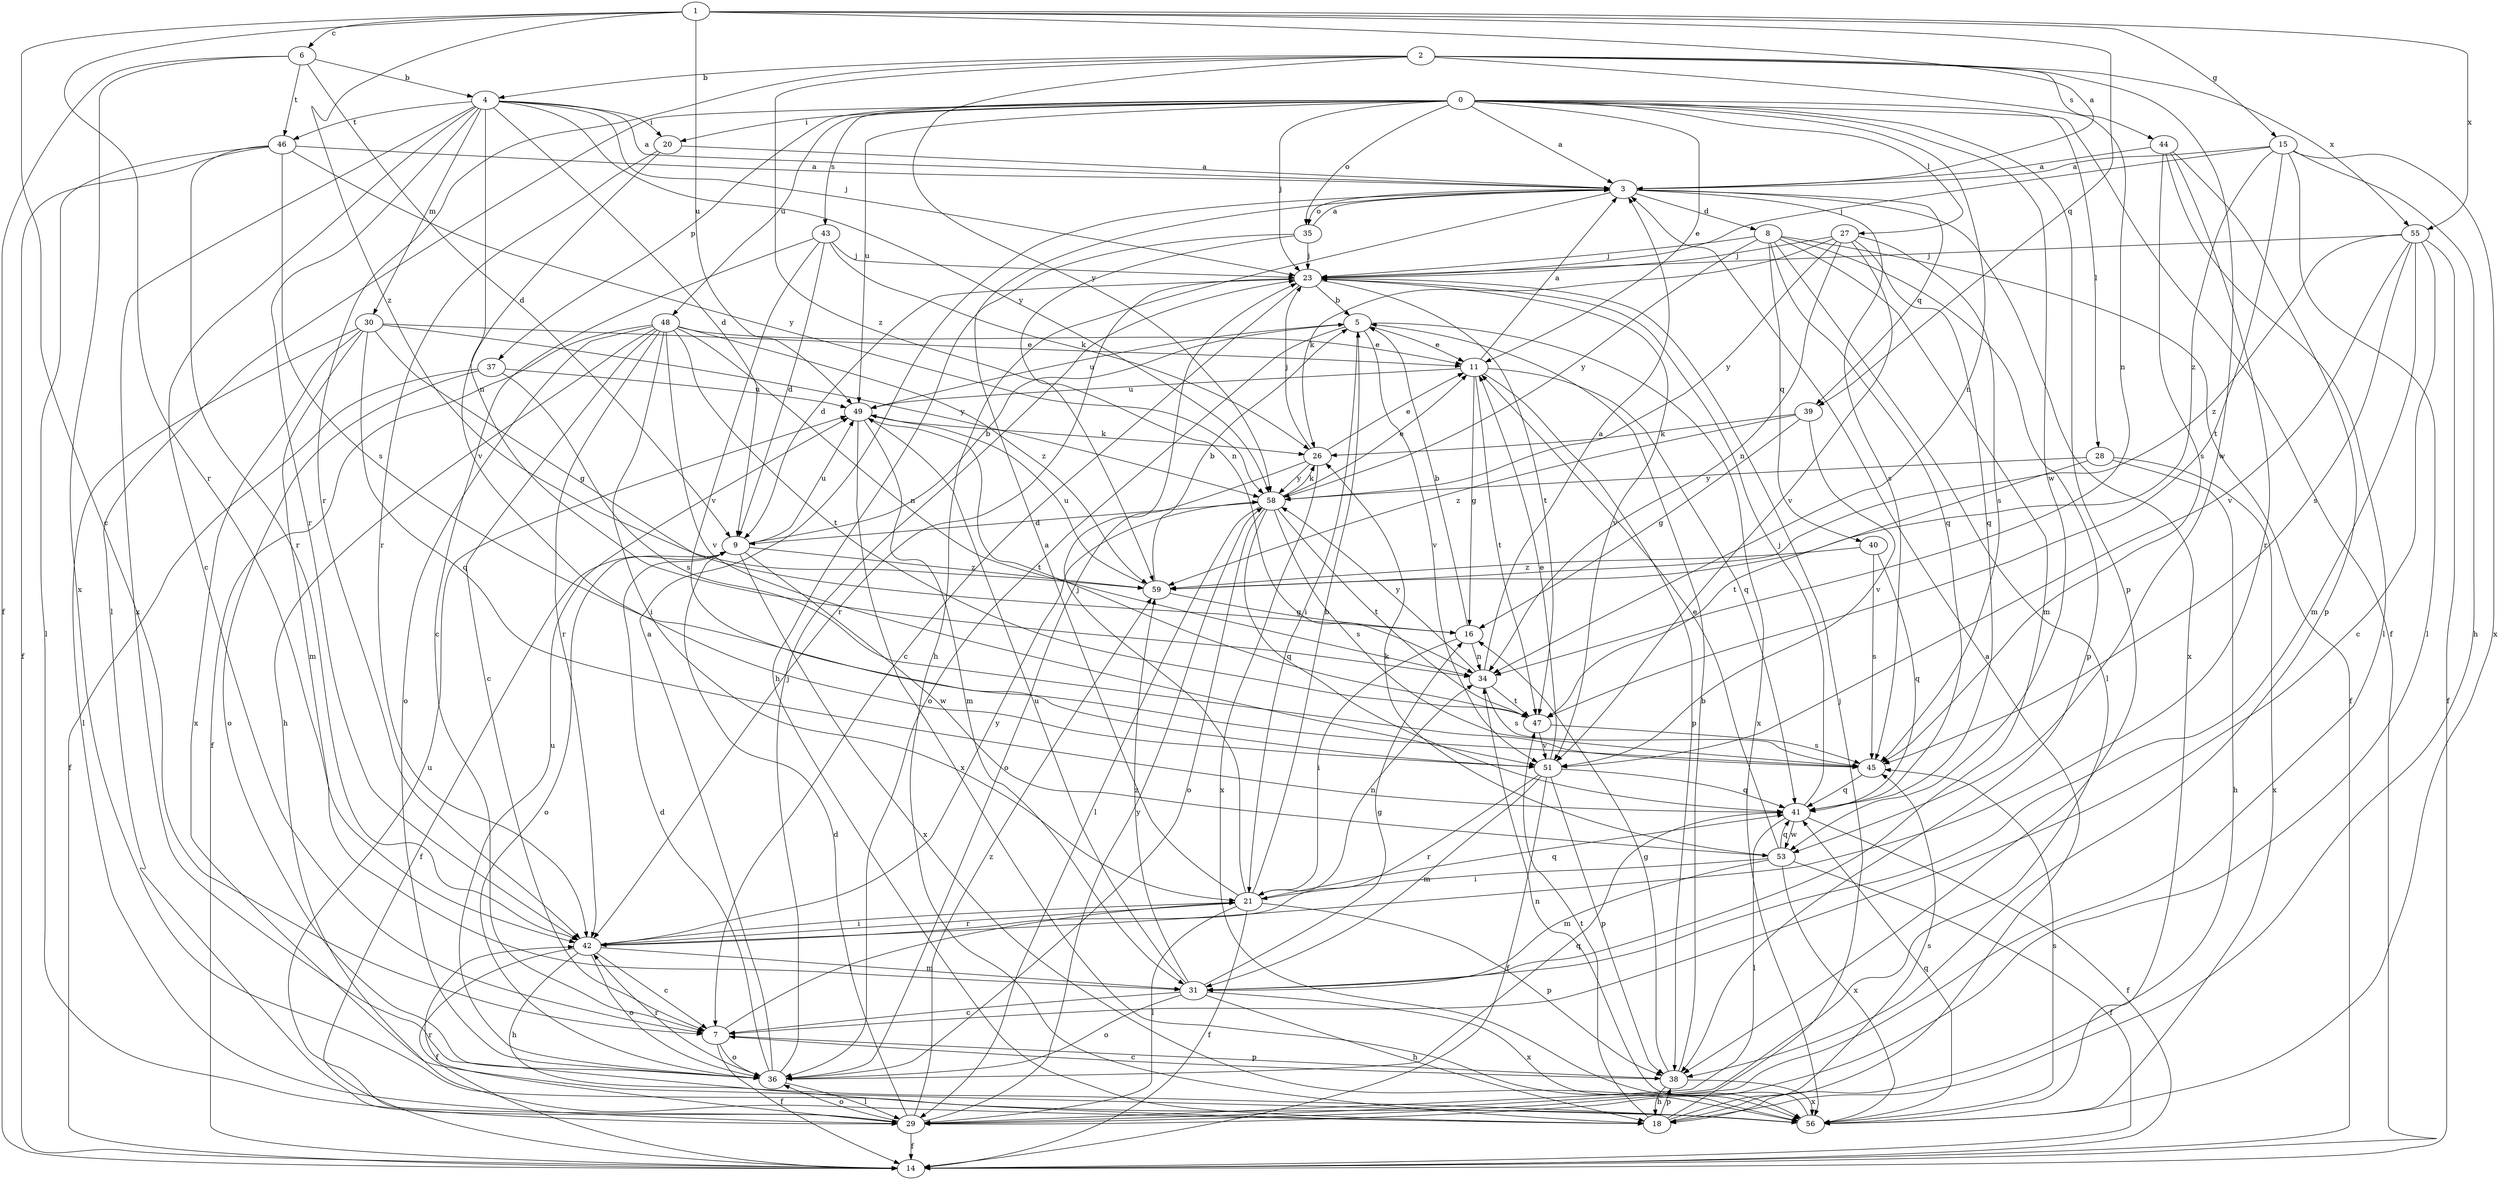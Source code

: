 strict digraph  {
0;
1;
2;
3;
4;
5;
6;
7;
8;
9;
11;
14;
15;
16;
18;
20;
21;
23;
26;
27;
28;
29;
30;
31;
34;
35;
36;
37;
38;
39;
40;
41;
42;
43;
44;
45;
46;
47;
48;
49;
51;
53;
55;
56;
58;
59;
0 -> 3  [label=a];
0 -> 11  [label=e];
0 -> 14  [label=f];
0 -> 20  [label=i];
0 -> 23  [label=j];
0 -> 27  [label=l];
0 -> 28  [label=l];
0 -> 29  [label=l];
0 -> 34  [label=n];
0 -> 35  [label=o];
0 -> 37  [label=p];
0 -> 38  [label=p];
0 -> 43  [label=s];
0 -> 48  [label=u];
0 -> 49  [label=u];
0 -> 53  [label=w];
1 -> 3  [label=a];
1 -> 6  [label=c];
1 -> 7  [label=c];
1 -> 15  [label=g];
1 -> 39  [label=q];
1 -> 42  [label=r];
1 -> 49  [label=u];
1 -> 55  [label=x];
1 -> 59  [label=z];
2 -> 4  [label=b];
2 -> 34  [label=n];
2 -> 42  [label=r];
2 -> 44  [label=s];
2 -> 53  [label=w];
2 -> 55  [label=x];
2 -> 58  [label=y];
2 -> 59  [label=z];
3 -> 8  [label=d];
3 -> 18  [label=h];
3 -> 35  [label=o];
3 -> 39  [label=q];
3 -> 45  [label=s];
3 -> 56  [label=x];
4 -> 3  [label=a];
4 -> 7  [label=c];
4 -> 9  [label=d];
4 -> 20  [label=i];
4 -> 23  [label=j];
4 -> 30  [label=m];
4 -> 34  [label=n];
4 -> 42  [label=r];
4 -> 46  [label=t];
4 -> 56  [label=x];
4 -> 58  [label=y];
5 -> 11  [label=e];
5 -> 21  [label=i];
5 -> 36  [label=o];
5 -> 49  [label=u];
5 -> 51  [label=v];
5 -> 56  [label=x];
6 -> 4  [label=b];
6 -> 9  [label=d];
6 -> 14  [label=f];
6 -> 46  [label=t];
6 -> 56  [label=x];
7 -> 14  [label=f];
7 -> 21  [label=i];
7 -> 36  [label=o];
7 -> 38  [label=p];
8 -> 14  [label=f];
8 -> 23  [label=j];
8 -> 29  [label=l];
8 -> 31  [label=m];
8 -> 38  [label=p];
8 -> 40  [label=q];
8 -> 41  [label=q];
8 -> 58  [label=y];
9 -> 5  [label=b];
9 -> 14  [label=f];
9 -> 36  [label=o];
9 -> 49  [label=u];
9 -> 53  [label=w];
9 -> 56  [label=x];
9 -> 59  [label=z];
11 -> 3  [label=a];
11 -> 16  [label=g];
11 -> 38  [label=p];
11 -> 41  [label=q];
11 -> 47  [label=t];
11 -> 49  [label=u];
15 -> 3  [label=a];
15 -> 18  [label=h];
15 -> 23  [label=j];
15 -> 29  [label=l];
15 -> 47  [label=t];
15 -> 56  [label=x];
15 -> 59  [label=z];
16 -> 5  [label=b];
16 -> 21  [label=i];
16 -> 34  [label=n];
18 -> 3  [label=a];
18 -> 23  [label=j];
18 -> 38  [label=p];
18 -> 45  [label=s];
18 -> 47  [label=t];
20 -> 3  [label=a];
20 -> 42  [label=r];
20 -> 51  [label=v];
21 -> 3  [label=a];
21 -> 5  [label=b];
21 -> 14  [label=f];
21 -> 23  [label=j];
21 -> 29  [label=l];
21 -> 34  [label=n];
21 -> 38  [label=p];
21 -> 41  [label=q];
21 -> 42  [label=r];
23 -> 5  [label=b];
23 -> 7  [label=c];
23 -> 9  [label=d];
23 -> 42  [label=r];
23 -> 47  [label=t];
23 -> 51  [label=v];
26 -> 11  [label=e];
26 -> 23  [label=j];
26 -> 36  [label=o];
26 -> 56  [label=x];
26 -> 58  [label=y];
27 -> 23  [label=j];
27 -> 26  [label=k];
27 -> 34  [label=n];
27 -> 41  [label=q];
27 -> 45  [label=s];
27 -> 51  [label=v];
27 -> 58  [label=y];
28 -> 18  [label=h];
28 -> 47  [label=t];
28 -> 56  [label=x];
28 -> 58  [label=y];
29 -> 9  [label=d];
29 -> 14  [label=f];
29 -> 36  [label=o];
29 -> 42  [label=r];
29 -> 49  [label=u];
29 -> 58  [label=y];
29 -> 59  [label=z];
30 -> 11  [label=e];
30 -> 16  [label=g];
30 -> 29  [label=l];
30 -> 31  [label=m];
30 -> 41  [label=q];
30 -> 56  [label=x];
30 -> 58  [label=y];
31 -> 7  [label=c];
31 -> 16  [label=g];
31 -> 18  [label=h];
31 -> 36  [label=o];
31 -> 49  [label=u];
31 -> 56  [label=x];
31 -> 59  [label=z];
34 -> 3  [label=a];
34 -> 45  [label=s];
34 -> 47  [label=t];
34 -> 58  [label=y];
35 -> 3  [label=a];
35 -> 18  [label=h];
35 -> 23  [label=j];
35 -> 34  [label=n];
36 -> 3  [label=a];
36 -> 9  [label=d];
36 -> 23  [label=j];
36 -> 29  [label=l];
36 -> 41  [label=q];
36 -> 42  [label=r];
36 -> 49  [label=u];
37 -> 14  [label=f];
37 -> 36  [label=o];
37 -> 45  [label=s];
37 -> 49  [label=u];
38 -> 5  [label=b];
38 -> 7  [label=c];
38 -> 16  [label=g];
38 -> 18  [label=h];
38 -> 56  [label=x];
39 -> 16  [label=g];
39 -> 26  [label=k];
39 -> 51  [label=v];
39 -> 59  [label=z];
40 -> 41  [label=q];
40 -> 45  [label=s];
40 -> 59  [label=z];
41 -> 14  [label=f];
41 -> 23  [label=j];
41 -> 29  [label=l];
41 -> 53  [label=w];
42 -> 7  [label=c];
42 -> 14  [label=f];
42 -> 18  [label=h];
42 -> 21  [label=i];
42 -> 31  [label=m];
42 -> 36  [label=o];
42 -> 58  [label=y];
43 -> 7  [label=c];
43 -> 9  [label=d];
43 -> 23  [label=j];
43 -> 26  [label=k];
43 -> 51  [label=v];
44 -> 3  [label=a];
44 -> 29  [label=l];
44 -> 38  [label=p];
44 -> 42  [label=r];
44 -> 45  [label=s];
45 -> 41  [label=q];
46 -> 3  [label=a];
46 -> 14  [label=f];
46 -> 29  [label=l];
46 -> 42  [label=r];
46 -> 45  [label=s];
46 -> 58  [label=y];
47 -> 45  [label=s];
47 -> 51  [label=v];
48 -> 7  [label=c];
48 -> 11  [label=e];
48 -> 14  [label=f];
48 -> 18  [label=h];
48 -> 21  [label=i];
48 -> 34  [label=n];
48 -> 36  [label=o];
48 -> 42  [label=r];
48 -> 47  [label=t];
48 -> 51  [label=v];
48 -> 59  [label=z];
49 -> 26  [label=k];
49 -> 31  [label=m];
49 -> 47  [label=t];
49 -> 56  [label=x];
51 -> 11  [label=e];
51 -> 14  [label=f];
51 -> 31  [label=m];
51 -> 38  [label=p];
51 -> 41  [label=q];
51 -> 42  [label=r];
53 -> 11  [label=e];
53 -> 14  [label=f];
53 -> 21  [label=i];
53 -> 26  [label=k];
53 -> 31  [label=m];
53 -> 41  [label=q];
53 -> 56  [label=x];
55 -> 7  [label=c];
55 -> 14  [label=f];
55 -> 23  [label=j];
55 -> 31  [label=m];
55 -> 45  [label=s];
55 -> 51  [label=v];
55 -> 59  [label=z];
56 -> 34  [label=n];
56 -> 41  [label=q];
56 -> 45  [label=s];
58 -> 9  [label=d];
58 -> 11  [label=e];
58 -> 26  [label=k];
58 -> 29  [label=l];
58 -> 36  [label=o];
58 -> 41  [label=q];
58 -> 45  [label=s];
58 -> 47  [label=t];
59 -> 5  [label=b];
59 -> 16  [label=g];
59 -> 49  [label=u];
}
